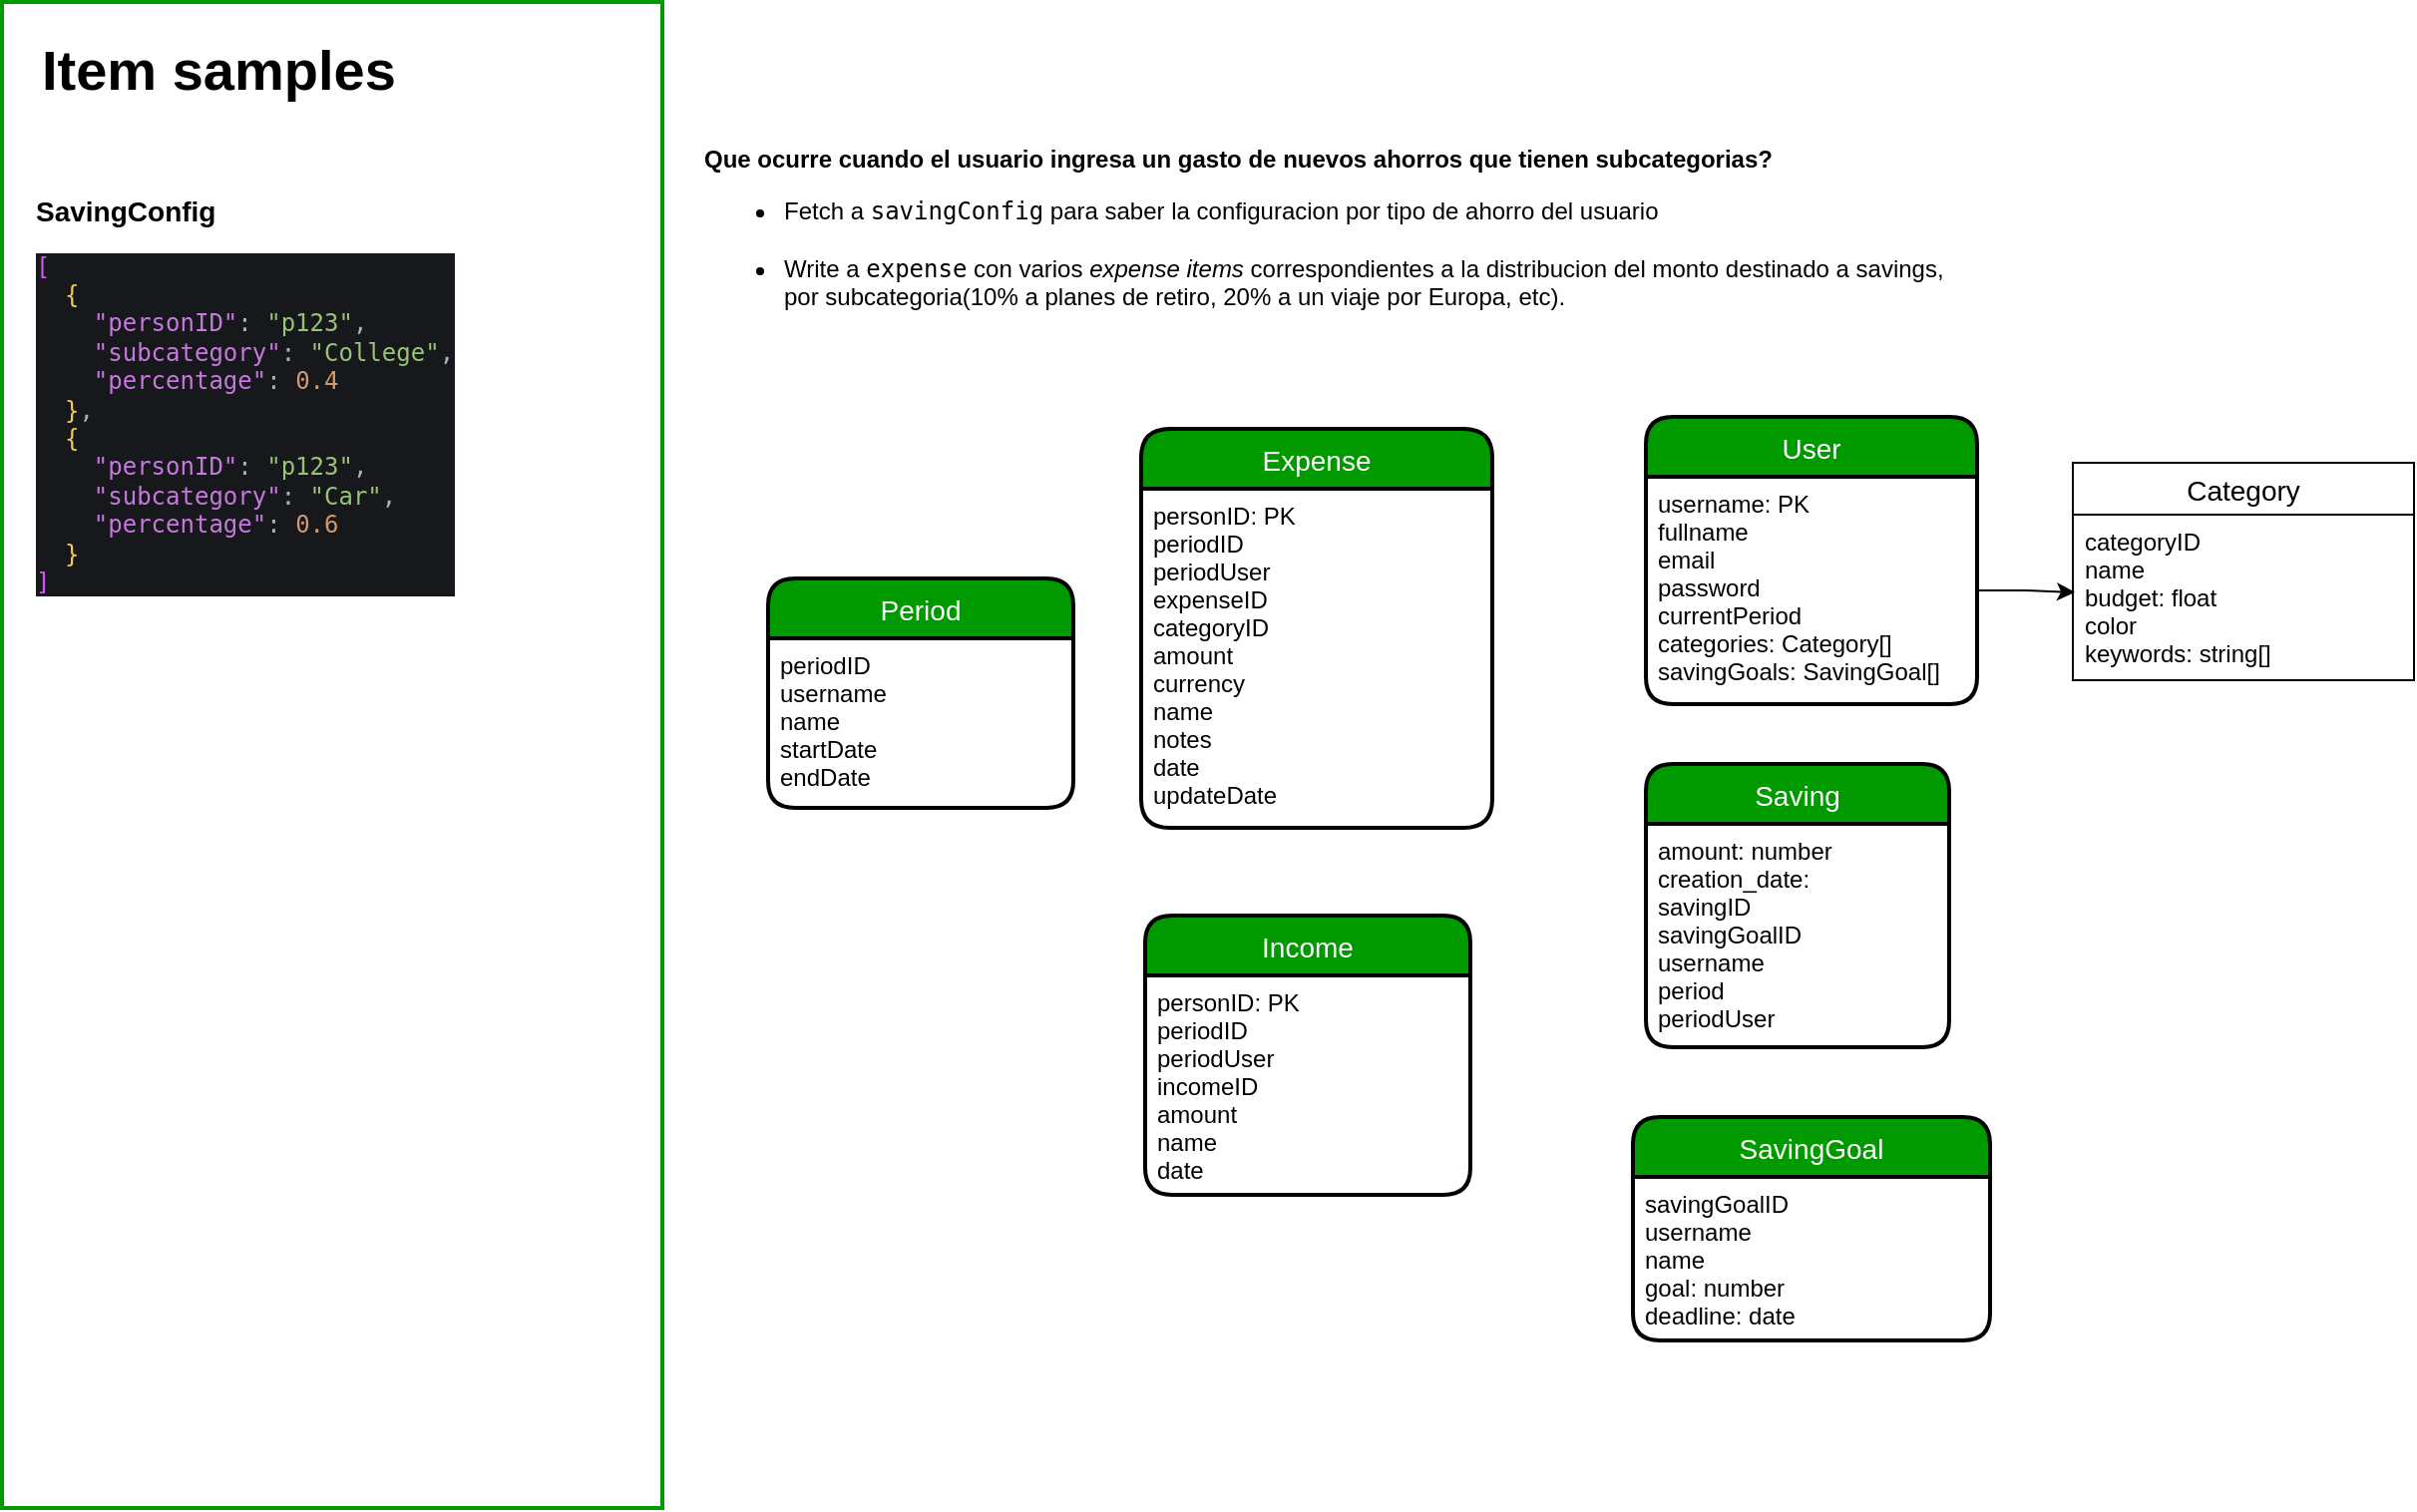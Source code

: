 <mxfile version="19.0.3" type="device" pages="2"><diagram id="Nf0Q1J0bsJGXM35QZuhO" name="Data Model"><mxGraphModel dx="2668" dy="1182" grid="0" gridSize="10" guides="1" tooltips="1" connect="1" arrows="1" fold="1" page="0" pageScale="1" pageWidth="850" pageHeight="1100" math="0" shadow="0"><root><mxCell id="0"/><mxCell id="1" parent="0"/><mxCell id="TQfG1iUgKqF-C-MgNsLs-7" value="&lt;strong style=&quot;background-color: initial;&quot;&gt;Que ocurre cuando el usuario ingresa un gasto de nuevos ahorros que tienen subcategorias?&lt;/strong&gt;&lt;span style=&quot;background-color: initial;&quot;&gt;&lt;br&gt;&lt;/span&gt;&lt;ul style=&quot;background-color: initial;&quot;&gt;&lt;li&gt;Fetch a &lt;code&gt;savingConfig&lt;/code&gt; para saber la configuracion por tipo de ahorro del usuario&lt;/li&gt;&lt;br&gt;&lt;li&gt;Write a &lt;code&gt;expense&lt;/code&gt; con varios &lt;em&gt;expense items&lt;/em&gt; correspondientes a la distribucion del monto destinado a savings, &lt;br&gt;por subcategoria(10% a planes de retiro, 20% a un viaje por Europa, etc).&lt;/li&gt;&lt;/ul&gt;" style="text;html=1;align=left;verticalAlign=middle;resizable=0;points=[];autosize=1;strokeColor=none;fillColor=none;" parent="1" vertex="1"><mxGeometry x="-986" y="-26" width="631" height="98" as="geometry"/></mxCell><mxCell id="TQfG1iUgKqF-C-MgNsLs-9" value="&lt;h1&gt;Item samples&lt;/h1&gt;" style="text;html=1;strokeColor=none;fillColor=none;spacing=5;spacingTop=-20;whiteSpace=wrap;overflow=hidden;rounded=0;shadow=0;dashed=0;labelBackgroundColor=none;labelBorderColor=none;fontFamily=Helvetica;fontSize=14;fontColor=#000000;startSize=30;" parent="1" vertex="1"><mxGeometry x="-1321" y="-87" width="196" height="55" as="geometry"/></mxCell><mxCell id="TQfG1iUgKqF-C-MgNsLs-11" value="" style="rounded=0;whiteSpace=wrap;html=1;shadow=0;dashed=0;labelBackgroundColor=none;labelBorderColor=none;fontFamily=Helvetica;fontSize=14;fontColor=#000000;startSize=30;strokeColor=#009900;strokeWidth=2;fillColor=none;gradientColor=none;gradientDirection=north;" parent="1" vertex="1"><mxGeometry x="-1336" y="-96" width="331" height="755" as="geometry"/></mxCell><mxCell id="TQfG1iUgKqF-C-MgNsLs-10" value="&lt;div&gt;&lt;br&gt;&lt;/div&gt;&lt;div&gt;&lt;b&gt;SavingConfig&lt;/b&gt;&lt;/div&gt;&lt;div&gt;&lt;div style=&quot;&quot;&gt;&lt;pre style=&quot;background-color:#17181c;color:#abb2bf;font-family:'Menlo',monospace;font-size:9.0pt;&quot;&gt;&lt;span style=&quot;color:#d054f1;&quot;&gt;[&lt;br&gt;&lt;/span&gt;&lt;span style=&quot;color:#d054f1;&quot;&gt;  &lt;/span&gt;&lt;span style=&quot;color:#f1cc54;&quot;&gt;{&lt;br&gt;&lt;/span&gt;&lt;span style=&quot;color:#f1cc54;&quot;&gt;    &lt;/span&gt;&lt;span style=&quot;color:#c679dd;&quot;&gt;&quot;personID&quot;&lt;/span&gt;&lt;span style=&quot;color:#a6b2c0;&quot;&gt;: &lt;/span&gt;&lt;span style=&quot;color:#98c379;&quot;&gt;&quot;p123&quot;&lt;/span&gt;&lt;span style=&quot;color:#a6b2c0;&quot;&gt;,&lt;br&gt;&lt;/span&gt;&lt;span style=&quot;color:#a6b2c0;&quot;&gt;    &lt;/span&gt;&lt;span style=&quot;color:#c679dd;&quot;&gt;&quot;subcategory&quot;&lt;/span&gt;&lt;span style=&quot;color:#a6b2c0;&quot;&gt;: &lt;/span&gt;&lt;span style=&quot;color:#98c379;&quot;&gt;&quot;College&quot;&lt;/span&gt;&lt;span style=&quot;color:#a6b2c0;&quot;&gt;,&lt;br&gt;&lt;/span&gt;&lt;span style=&quot;color:#a6b2c0;&quot;&gt;    &lt;/span&gt;&lt;span style=&quot;color:#c679dd;&quot;&gt;&quot;percentage&quot;&lt;/span&gt;&lt;span style=&quot;color:#a6b2c0;&quot;&gt;: &lt;/span&gt;&lt;span style=&quot;color:#d19a66;&quot;&gt;0.4&lt;br&gt;&lt;/span&gt;&lt;span style=&quot;color:#d19a66;&quot;&gt;  &lt;/span&gt;&lt;span style=&quot;color:#f1cc54;&quot;&gt;}&lt;/span&gt;&lt;span style=&quot;color:#a6b2c0;&quot;&gt;,&lt;br&gt;&lt;/span&gt;&lt;span style=&quot;color:#a6b2c0;&quot;&gt;  &lt;/span&gt;&lt;span style=&quot;color:#f1cc54;&quot;&gt;{&lt;br&gt;&lt;/span&gt;&lt;span style=&quot;color:#f1cc54;&quot;&gt;    &lt;/span&gt;&lt;span style=&quot;color:#c679dd;&quot;&gt;&quot;personID&quot;&lt;/span&gt;&lt;span style=&quot;color:#a6b2c0;&quot;&gt;: &lt;/span&gt;&lt;span style=&quot;color:#98c379;&quot;&gt;&quot;p123&quot;&lt;/span&gt;&lt;span style=&quot;color:#a6b2c0;&quot;&gt;,&lt;br&gt;&lt;/span&gt;&lt;span style=&quot;color:#a6b2c0;&quot;&gt;    &lt;/span&gt;&lt;span style=&quot;color:#c679dd;&quot;&gt;&quot;subcategory&quot;&lt;/span&gt;&lt;span style=&quot;color:#a6b2c0;&quot;&gt;: &lt;/span&gt;&lt;span style=&quot;color:#98c379;&quot;&gt;&quot;Car&quot;&lt;/span&gt;&lt;span style=&quot;color:#a6b2c0;&quot;&gt;,&lt;br&gt;&lt;/span&gt;&lt;span style=&quot;color:#a6b2c0;&quot;&gt;    &lt;/span&gt;&lt;span style=&quot;color:#c679dd;&quot;&gt;&quot;percentage&quot;&lt;/span&gt;&lt;span style=&quot;color:#a6b2c0;&quot;&gt;: &lt;/span&gt;&lt;span style=&quot;color:#d19a66;&quot;&gt;0.6&lt;br&gt;&lt;/span&gt;&lt;span style=&quot;color:#d19a66;&quot;&gt;  &lt;/span&gt;&lt;span style=&quot;color:#f1cc54;&quot;&gt;}&lt;br&gt;&lt;/span&gt;&lt;span style=&quot;color:#d054f1;&quot;&gt;]&lt;/span&gt;&lt;/pre&gt;&lt;/div&gt;&lt;/div&gt;&lt;div&gt;&lt;b&gt;&lt;br&gt;&lt;/b&gt;&lt;/div&gt;&lt;div&gt;&lt;b&gt;&lt;br&gt;&lt;/b&gt;&lt;/div&gt;&lt;div&gt;&lt;b&gt;&lt;br&gt;&lt;/b&gt;&lt;/div&gt;&lt;div&gt;&lt;b&gt;&lt;br&gt;&lt;/b&gt;&lt;/div&gt;&lt;div&gt;&lt;b&gt;&lt;br&gt;&lt;/b&gt;&lt;/div&gt;" style="text;html=1;strokeColor=none;fillColor=none;align=left;verticalAlign=top;whiteSpace=wrap;rounded=0;shadow=0;dashed=0;labelBackgroundColor=none;labelBorderColor=none;fontFamily=Helvetica;fontSize=14;fontColor=#000000;startSize=30;" parent="1" vertex="1"><mxGeometry x="-1321" y="-23" width="323" height="677" as="geometry"/></mxCell><object label="Expense" a="" tooltip="Expense dadta&#10;" id="VFPiHp9vO6DYo5bJWel7-44"><mxCell style="swimlane;childLayout=stackLayout;horizontal=1;startSize=30;horizontalStack=0;rounded=1;fontSize=14;fontStyle=0;strokeWidth=2;resizeParent=0;resizeLast=1;shadow=0;dashed=0;align=center;labelBackgroundColor=none;arcSize=16;labelBorderColor=none;swimlaneLine=1;swimlaneFillColor=none;gradientColor=none;gradientDirection=north;fillColor=#009900;fontColor=#FFFFFF;" parent="1" vertex="1"><mxGeometry x="-765" y="118" width="176" height="200" as="geometry"><mxRectangle x="-669" y="120" width="81" height="30" as="alternateBounds"/></mxGeometry></mxCell></object><mxCell id="VFPiHp9vO6DYo5bJWel7-45" value="personID: PK&#10;periodID&#10;periodUser&#10;expenseID&#10;categoryID&#10;amount&#10;currency&#10;name&#10;notes&#10;date&#10;updateDate" style="align=left;strokeColor=none;fillColor=none;spacingLeft=4;fontSize=12;verticalAlign=top;resizable=0;rotatable=0;part=1;" parent="VFPiHp9vO6DYo5bJWel7-44" vertex="1"><mxGeometry y="30" width="176" height="170" as="geometry"/></mxCell><mxCell id="VFPiHp9vO6DYo5bJWel7-46" value="User" style="swimlane;childLayout=stackLayout;horizontal=1;startSize=30;horizontalStack=0;rounded=1;fontSize=14;fontStyle=0;strokeWidth=2;resizeParent=0;resizeLast=1;shadow=0;dashed=0;align=center;fillColor=#009900;fontColor=#FFFFFF;" parent="1" vertex="1"><mxGeometry x="-512" y="112" width="166" height="144" as="geometry"/></mxCell><mxCell id="VFPiHp9vO6DYo5bJWel7-47" value="username: PK&#10;fullname&#10;email&#10;password&#10;currentPeriod        &#10;categories: Category[]&#10;savingGoals: SavingGoal[]" style="align=left;strokeColor=none;fillColor=none;spacingLeft=4;fontSize=12;verticalAlign=top;resizable=0;rotatable=0;part=1;" parent="VFPiHp9vO6DYo5bJWel7-46" vertex="1"><mxGeometry y="30" width="166" height="114" as="geometry"/></mxCell><mxCell id="VFPiHp9vO6DYo5bJWel7-48" value="Category" style="swimlane;fontStyle=0;childLayout=stackLayout;horizontal=1;startSize=26;horizontalStack=0;resizeParent=1;resizeParentMax=0;resizeLast=0;collapsible=1;marginBottom=0;align=center;fontSize=14;" parent="1" vertex="1"><mxGeometry x="-298" y="135" width="171" height="109" as="geometry"/></mxCell><mxCell id="VFPiHp9vO6DYo5bJWel7-49" value="categoryID&#10;name&#10;budget: float    &#10;color&#10;keywords: string[]" style="text;strokeColor=none;fillColor=none;spacingLeft=4;spacingRight=4;overflow=hidden;rotatable=0;points=[[0,0.5],[1,0.5]];portConstraint=eastwest;fontSize=12;" parent="VFPiHp9vO6DYo5bJWel7-48" vertex="1"><mxGeometry y="26" width="171" height="83" as="geometry"/></mxCell><mxCell id="VFPiHp9vO6DYo5bJWel7-54" value="Income" style="swimlane;childLayout=stackLayout;horizontal=1;startSize=30;horizontalStack=0;rounded=1;fontSize=14;fontStyle=0;strokeWidth=2;resizeParent=0;resizeLast=1;shadow=0;dashed=0;align=center;fillColor=#009900;fontColor=#FFFFFF;" parent="1" vertex="1"><mxGeometry x="-763" y="362" width="163" height="140" as="geometry"><mxRectangle x="-452" y="321" width="73" height="30" as="alternateBounds"/></mxGeometry></mxCell><mxCell id="VFPiHp9vO6DYo5bJWel7-55" value="personID: PK&#10;periodID&#10;periodUser&#10;incomeID&#10;amount&#10;name&#10;date" style="align=left;strokeColor=none;fillColor=none;spacingLeft=4;fontSize=12;verticalAlign=top;resizable=0;rotatable=0;part=1;" parent="VFPiHp9vO6DYo5bJWel7-54" vertex="1"><mxGeometry y="30" width="163" height="110" as="geometry"/></mxCell><mxCell id="VFPiHp9vO6DYo5bJWel7-61" value="Period" style="swimlane;childLayout=stackLayout;horizontal=1;startSize=30;horizontalStack=0;rounded=1;fontSize=14;fontStyle=0;strokeWidth=2;resizeParent=0;resizeLast=1;shadow=0;dashed=0;align=center;fillColor=#009900;fontColor=#FFFFFF;" parent="1" vertex="1"><mxGeometry x="-952" y="193" width="153" height="115" as="geometry"/></mxCell><mxCell id="VFPiHp9vO6DYo5bJWel7-62" value="periodID&#10;username&#10;name&#10;startDate&#10;endDate" style="align=left;strokeColor=none;fillColor=none;spacingLeft=4;fontSize=12;verticalAlign=top;resizable=0;rotatable=0;part=1;" parent="VFPiHp9vO6DYo5bJWel7-61" vertex="1"><mxGeometry y="30" width="153" height="85" as="geometry"/></mxCell><mxCell id="VFPiHp9vO6DYo5bJWel7-63" value="Saving" style="swimlane;childLayout=stackLayout;horizontal=1;startSize=30;horizontalStack=0;rounded=1;fontSize=14;fontStyle=0;strokeWidth=2;resizeParent=0;resizeLast=1;shadow=0;dashed=0;align=center;fillColor=#009900;fontColor=#FFFFFF;" parent="1" vertex="1"><mxGeometry x="-512" y="286" width="152" height="142" as="geometry"/></mxCell><mxCell id="VFPiHp9vO6DYo5bJWel7-64" value="amount: number&#10;creation_date:&#10;savingID&#10;savingGoalID&#10;username&#10;period&#10;periodUser&#10;" style="align=left;strokeColor=none;fillColor=none;spacingLeft=4;fontSize=12;verticalAlign=top;resizable=0;rotatable=0;part=1;" parent="VFPiHp9vO6DYo5bJWel7-63" vertex="1"><mxGeometry y="30" width="152" height="112" as="geometry"/></mxCell><mxCell id="xDMjEJ67VoJWue_avLZ3-1" value="SavingGoal" style="swimlane;childLayout=stackLayout;horizontal=1;startSize=30;horizontalStack=0;rounded=1;fontSize=14;fontStyle=0;strokeWidth=2;resizeParent=0;resizeLast=1;shadow=0;dashed=0;align=center;fillColor=#009900;fontColor=#FFFFFF;" parent="1" vertex="1"><mxGeometry x="-518.5" y="463" width="179" height="112" as="geometry"/></mxCell><mxCell id="xDMjEJ67VoJWue_avLZ3-2" value="savingGoalID&#10;username&#10;name&#10;goal: number&#10;deadline: date" style="align=left;strokeColor=none;fillColor=none;spacingLeft=4;fontSize=12;verticalAlign=top;resizable=0;rotatable=0;part=1;" parent="xDMjEJ67VoJWue_avLZ3-1" vertex="1"><mxGeometry y="30" width="179" height="82" as="geometry"/></mxCell><mxCell id="n1wSqc6zjV-ox7XBzEEU-1" style="edgeStyle=orthogonalEdgeStyle;rounded=0;orthogonalLoop=1;jettySize=auto;html=1;entryX=0.006;entryY=0.469;entryDx=0;entryDy=0;entryPerimeter=0;" parent="1" source="VFPiHp9vO6DYo5bJWel7-47" target="VFPiHp9vO6DYo5bJWel7-49" edge="1"><mxGeometry relative="1" as="geometry"/></mxCell></root></mxGraphModel></diagram><diagram id="_qqguQqnN-7m3ypJaeyD" name="Dependency"><mxGraphModel dx="5686" dy="4012" grid="0" gridSize="10" guides="1" tooltips="1" connect="1" arrows="1" fold="1" page="0" pageScale="1" pageWidth="850" pageHeight="1100" math="0" shadow="0"><root><mxCell id="0"/><mxCell id="1" parent="0"/><mxCell id="X4cqSFavn_qK2XNf6AvW-3" value="" style="rounded=1;whiteSpace=wrap;html=1;" parent="1" vertex="1"><mxGeometry x="-3208" y="-2762" width="120" height="60" as="geometry"/></mxCell></root></mxGraphModel></diagram></mxfile>